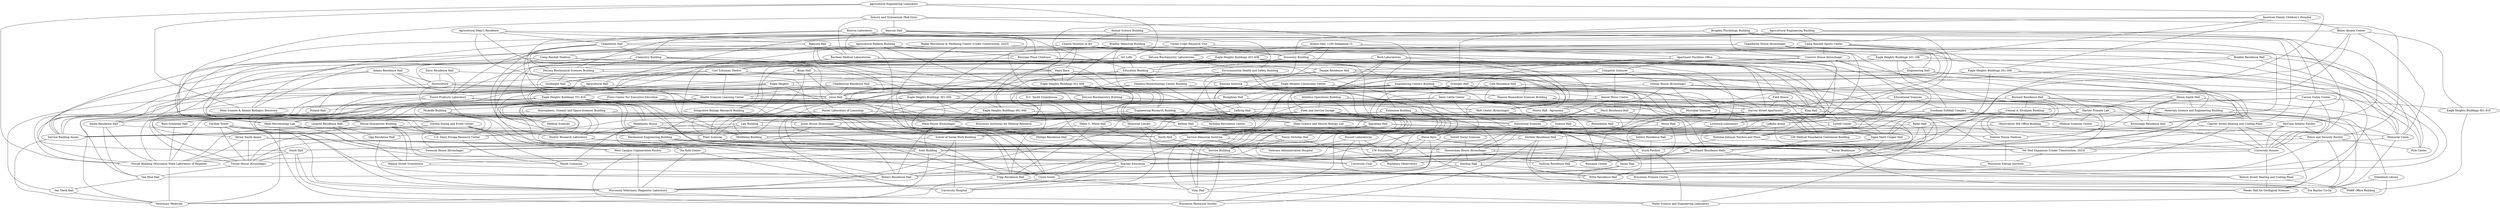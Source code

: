 graph {
	0 [label="Adams Residence Hall"]
	1 [label="Agricultural Bulletin Building"]
	2 [label="Agricultural Dean's Residence"]
	3 [label="Agricultural Engineering Building"]
	4 [label="Agricultural Engineering Laboratory"]
	5 [label="Agricultural Hall"]
	6 [label="Alumni Hall, 1100 Delaplaine Ct."]
	7 [label="American Family Children's Hospital"]
	8 [label="Animal Science Building"]
	9 [label="Apartment Facilities Office"]
	10 [label="Armory and Gymnasium (Red Gym)"]
	11 [label="Art Lofts"]
	12 [label="Athletics Operations Building"]
	13 [label="Atmospheric, Oceanic and Space Sciences Building"]
	14 [label="Babcock Hall"]
	15 [label="Bakke Recreation & Wellbeing Center (Under Construction, 2023)"]
	16 [label="Bardeen Medical Laboratories"]
	17 [label="Barnard Residence Hall"]
	18 [label="Bascom Hall"]
	19 [label="Below Alumni Center"]
	20 [label="Bernieas Place Childcare"]
	21 [label="Biotron Laboratory"]
	22 [label="Birge Hall"]
	23 [label="Bock Laboratories"]
	24 [label="Bradley Memorial Building"]
	25 [label="Bradley Residence Hall"]
	26 [label="Brogden Psychology Building"]
	27 [label="Camp Randall Sports Center"]
	28 [label="Camp Randall Stadium"]
	29 [label="Carillon Tower"]
	30 [label="Carl Schuman Shelter"]
	31 [label="Carson Gulley Center"]
	32 [label="Cereal Crops Research Unit"]
	33 [label="Chadbourne Residence Hall"]
	34 [label="Chamberlin Hall"]
	35 [label="Chamberlin House (Kronshage)"]
	36 [label="Charter Street Heating and Cooling Plant"]
	37 [label="Chazen Museum of Art"]
	38 [label="Chemistry Building"]
	39 [label="Cole Residence Hall"]
	40 [label="Computer Sciences"]
	41 [label="Conover House (Kronshage)"]
	42 [label="Conrad A. Elvehjem Building"]
	43 [label="Dairy Barn"]
	44 [label="Dairy Cattle Center"]
	45 [label="Davis Residence Hall"]
	46 [label="D.C. Smith Greenhouse"]
	47 [label="Dejope Residence Hall"]
	48 [label="DeLuca Biochemical Sciences Building"]
	49 [label="DeLuca Biochemistry Building"]
	50 [label="DeLuca Biochemistry Laboratories"]
	51 [label="Discovery Building"]
	52 [label="Eagle Heights"]
	53 [label="Eagle Heights Buildings 101-108"]
	54 [label="Eagle Heights Buildings 201-209"]
	55 [label="Eagle Heights Buildings 301-309"]
	56 [label="Eagle Heights Buildings 401-408"]
	57 [label="Eagle Heights Buildings 501-509"]
	58 [label="Eagle Heights Buildings 601-610"]
	59 [label="Eagle Heights Buildings 701-819"]
	60 [label="Eagle Heights Buildings 901-946"]
	61 [label="Eagle Heights Community Center"]
	62 [label="Educational Sciences"]
	63 [label="Education Building"]
	64 [label="Engineering Centers Building"]
	65 [label="Engineering Hall"]
	66 [label="Engineering Research Building"]
	67 [label="Environmental Health and Safety Building"]
	68 [label="Enzyme Institute"]
	69 [label="Extension Building"]
	70 [label="Field House"]
	71 [label="Fleet and Service Garage"]
	72 [label="Fluno Center For Executive Education"]
	73 [label="Forest Products Laboratory"]
	74 [label="Genetics-Biotechnology Center Building"]
	75 [label="Gilman House (Kronshage)"]
	76 [label="Goodman Softball Complex"]
	77 [label="Goodnight Hall"]
	78 [label="Gordon Dining and Event Center"]
	79 [label="Grainger Hall"]
	80 [label="Hamel Music Center"]
	81 [label="Hanson Biomedical Sciences Building"]
	82 [label="Harlow Primate Lab"]
	83 [label="Harvey Street Apartments"]
	84 [label="Hasler Laboratory of Limnology"]
	85 [label="Health Sciences Learning Center"]
	86 [label="Helen C. White Hall"]
	87 [label="Hiram Smith Annex"]
	88 [label="Hiram Smith Hall"]
	89 [label="Holt Center (Kronshage)"]
	90 [label="Horse Barn"]
	91 [label=Horticulture]
	92 [label="Humphrey Hall"]
	93 [label="Ingraham Hall"]
	94 [label="Integrative Biology Research Building"]
	95 [label="Jones House (Kronshage)"]
	96 [label="Jorns Hall"]
	97 [label="Kellner Hall"]
	98 [label="King Hall"]
	99 [label="Kronshage Residence Hall"]
	100 [label="LaBahn Arena"]
	101 [label="Lathrop Hall"]
	102 [label="Law Building"]
	103 [label="Leopold Residence Hall"]
	104 [label="Livestock Laboratory"]
	105 [label="Lowell Center"]
	106 [label="Mack House (Kronshage)"]
	107 [label="Materials Science and Engineering Building"]
	108 [label="McArdle Building"]
	109 [label="McClain Athletic Facility"]
	110 [label="Meat Microbiology Lab"]
	111 [label="Meat Science and Muscle Biology Lab"]
	112 [label="Meat Science & Animal Biologics Discovery"]
	113 [label="Mechanical Engineering Building"]
	114 [label="Medical Sciences"]
	115 [label="Medical Sciences Center"]
	116 [label="Meiklejohn House"]
	117 [label="Memorial Library"]
	118 [label="Memorial Union"]
	119 [label="Merit Residence Hall"]
	120 [label="Microbial Sciences"]
	121 [label="Middleton Building"]
	122 [label="Moore Hall - Agronomy"]
	123 [label="Mosse Humanities Building"]
	124 [label="Music Hall"]
	125 [label="Nancy Nicholas Hall"]
	126 [label="Nicholas-Johnson Pavilion and Plaza"]
	127 [label="Nicholas Recreation Center"]
	128 [label="Nielsen Tennis Stadium"]
	129 [label="Noland Hall"]
	130 [label="North Hall"]
	131 [label="Nutritional Sciences"]
	132 [label="Observatory Hill Office Building"]
	133 [label="Ogg Residence Hall"]
	134 [label="Phillips Residence Hall"]
	135 [label="Plant Sciences"]
	136 [label="Police and Security Facility"]
	137 [label="Porter Boathouse"]
	138 [label="Poultry Research Laboratory"]
	139 [label="Pyle Center"]
	140 [label="Radio Hall"]
	141 [label="Rennebohm Hall"]
	142 [label="Russell Laboratories"]
	143 [label="Rust-Schreiner Hall"]
	144 [label="School of Social Work Building"]
	145 [label="Science Hall"]
	146 [label="Sellery Residence Hall"]
	147 [label="Service Building"]
	148 [label="Service Building Annex"]
	149 [label="Service Memorial Institute"]
	150 [label="Sewell Social Sciences"]
	151 [label="Showerman House (Kronshage)"]
	152 [label="Signe Skott Cooper Hall"]
	153 [label="Slichter Residence Hall"]
	154 [label="Smith Residence Hall"]
	155 [label="Soils Building"]
	156 [label="Southeast Residence Halls"]
	157 [label="South Hall"]
	158 [label="Steenbock Library"]
	159 [label="Sterling Hall"]
	160 [label="Stock Pavilion"]
	161 [label="Stovall Building (Wisconsin State Laboratory of Hygiene)"]
	162 [label="Sullivan Residence Hall"]
	163 [label="Swenson House (Kronshage)"]
	164 [label="Taylor Hall"]
	165 [label="Teacher Education"]
	166 [label="The Kohl Center"]
	167 [label="Tripp Residence Hall"]
	168 [label="Turner House (Kronshage)"]
	169 [label="Union South"]
	170 [label="University Club"]
	171 [label="University Hospital"]
	172 [label="University Houses"]
	173 [label="U.S. Dairy Forage Research Center"]
	174 [label="UW Foundation"]
	175 [label="UW Medical Foundation Centennial Building"]
	176 [label="Van Hise Hall"]
	177 [label="Van Vleck Hall"]
	178 [label="Veterans Administration Hospital"]
	179 [label="Veterinary Medicine"]
	180 [label="Vet Med Expansion (Under Construction, 2023)"]
	181 [label="Vilas Hall"]
	182 [label="Waisman Center"]
	183 [label="Walnut Street Greenhouse"]
	184 [label="Walnut Street Heating and Cooling Plant"]
	185 [label="WARF Office Building"]
	186 [label="Washburn Observatory"]
	187 [label="Water Science and Engineering Laboratory"]
	188 [label="Waters Residence Hall"]
	189 [label="Weeks Hall for Geological Sciences"]
	190 [label="Wendt Commons"]
	191 [label="West Campus Cogeneration Facility"]
	192 [label="Wisconsin Energy Institute"]
	193 [label="Wisconsin Historical Society"]
	194 [label="Wisconsin Institutes for Medical Research"]
	195 [label="Wisconsin Primate Center"]
	196 [label="Wisconsin Veterinary Diagnostic Laboratory"]
	197 [label="Witte Residence Hall"]
	198 [label="Zoe Bayliss Co-Op"]
	0 -- 91 [weight=16]
	0 -- 121 [weight=9]
	0 -- 149 [weight=15]
	0 -- 154 [weight=13]
	0 -- 161 [weight=18]
	1 -- 20 [weight=21]
	1 -- 97 [weight=30]
	1 -- 128 [weight=22]
	1 -- 135 [weight=17]
	1 -- 173 [weight=9]
	2 -- 5 [weight=28]
	2 -- 14 [weight=12]
	2 -- 32 [weight=9]
	2 -- 34 [weight=16]
	2 -- 55 [weight=10]
	3 -- 5 [weight=15]
	3 -- 27 [weight=12]
	3 -- 107 [weight=5]
	3 -- 109 [weight=15]
	3 -- 112 [weight=28]
	4 -- 10 [weight=27]
	4 -- 11 [weight=30]
	4 -- 112 [weight=22]
	4 -- 159 [weight=17]
	4 -- 161 [weight=29]
	5 -- 72 [weight=8]
	5 -- 73 [weight=6]
	5 -- 96 [weight=9]
	5 -- 129 [weight=25]
	6 -- 9 [weight=7]
	6 -- 50 [weight=23]
	6 -- 51 [weight=26]
	6 -- 127 [weight=25]
	6 -- 139 [weight=14]
	7 -- 19 [weight=7]
	7 -- 53 [weight=10]
	7 -- 54 [weight=20]
	7 -- 57 [weight=6]
	7 -- 79 [weight=6]
	8 -- 24 [weight=9]
	8 -- 36 [weight=16]
	8 -- 37 [weight=11]
	8 -- 48 [weight=23]
	8 -- 104 [weight=11]
	9 -- 40 [weight=6]
	9 -- 124 [weight=23]
	9 -- 125 [weight=7]
	9 -- 126 [weight=21]
	9 -- 149 [weight=24]
	10 -- 16 [weight=29]
	10 -- 18 [weight=23]
	10 -- 69 [weight=10]
	10 -- 123 [weight=20]
	10 -- 136 [weight=30]
	11 -- 63 [weight=12]
	11 -- 83 [weight=23]
	11 -- 106 [weight=14]
	11 -- 112 [weight=19]
	11 -- 125 [weight=23]
	12 -- 71 [weight=14]
	12 -- 120 [weight=5]
	12 -- 147 [weight=5]
	12 -- 171 [weight=9]
	12 -- 175 [weight=6]
	13 -- 93 [weight=25]
	13 -- 105 [weight=13]
	13 -- 114 [weight=12]
	13 -- 138 [weight=5]
	13 -- 161 [weight=23]
	14 -- 16 [weight=29]
	14 -- 51 [weight=30]
	14 -- 60 [weight=21]
	14 -- 127 [weight=27]
	14 -- 138 [weight=7]
	15 -- 28 [weight=20]
	15 -- 118 [weight=16]
	15 -- 134 [weight=24]
	15 -- 172 [weight=11]
	15 -- 173 [weight=30]
	16 -- 30 [weight=16]
	16 -- 95 [weight=26]
	16 -- 111 [weight=11]
	16 -- 145 [weight=8]
	17 -- 36 [weight=25]
	17 -- 42 [weight=28]
	17 -- 119 [weight=5]
	17 -- 128 [weight=24]
	17 -- 158 [weight=13]
	18 -- 20 [weight=5]
	18 -- 34 [weight=24]
	18 -- 38 [weight=19]
	18 -- 63 [weight=7]
	18 -- 67 [weight=8]
	19 -- 34 [weight=5]
	19 -- 58 [weight=12]
	19 -- 82 [weight=26]
	19 -- 118 [weight=23]
	19 -- 152 [weight=23]
	20 -- 47 [weight=13]
	20 -- 70 [weight=13]
	20 -- 104 [weight=6]
	20 -- 157 [weight=23]
	20 -- 167 [weight=10]
	21 -- 34 [weight=17]
	21 -- 49 [weight=22]
	21 -- 52 [weight=30]
	21 -- 99 [weight=23]
	21 -- 134 [weight=18]
	22 -- 77 [weight=22]
	22 -- 96 [weight=24]
	22 -- 135 [weight=23]
	22 -- 137 [weight=30]
	22 -- 148 [weight=8]
	23 -- 30 [weight=19]
	23 -- 61 [weight=7]
	23 -- 71 [weight=27]
	23 -- 89 [weight=28]
	23 -- 126 [weight=30]
	24 -- 25 [weight=20]
	24 -- 50 [weight=24]
	24 -- 57 [weight=8]
	24 -- 66 [weight=18]
	24 -- 113 [weight=23]
	25 -- 48 [weight=6]
	25 -- 120 [weight=15]
	25 -- 195 [weight=18]
	25 -- 197 [weight=17]
	26 -- 27 [weight=25]
	26 -- 31 [weight=24]
	26 -- 41 [weight=11]
	26 -- 51 [weight=30]
	26 -- 78 [weight=15]
	27 -- 41 [weight=30]
	27 -- 54 [weight=27]
	27 -- 56 [weight=28]
	27 -- 83 [weight=7]
	27 -- 125 [weight=28]
	28 -- 43 [weight=28]
	28 -- 83 [weight=8]
	28 -- 110 [weight=11]
	28 -- 113 [weight=6]
	28 -- 148 [weight=12]
	29 -- 87 [weight=20]
	29 -- 165 [weight=18]
	29 -- 168 [weight=28]
	29 -- 193 [weight=17]
	29 -- 196 [weight=16]
	30 -- 49 [weight=13]
	30 -- 78 [weight=20]
	30 -- 81 [weight=15]
	30 -- 85 [weight=20]
	30 -- 91 [weight=17]
	31 -- 42 [weight=27]
	31 -- 58 [weight=15]
	31 -- 109 [weight=28]
	31 -- 172 [weight=27]
	31 -- 176 [weight=17]
	32 -- 41 [weight=10]
	32 -- 50 [weight=20]
	32 -- 51 [weight=22]
	32 -- 55 [weight=30]
	32 -- 56 [weight=13]
	33 -- 55 [weight=28]
	33 -- 59 [weight=21]
	33 -- 81 [weight=23]
	33 -- 85 [weight=24]
	33 -- 96 [weight=6]
	34 -- 38 [weight=17]
	34 -- 48 [weight=5]
	34 -- 59 [weight=22]
	34 -- 73 [weight=8]
	34 -- 98 [weight=19]
	35 -- 50 [weight=11]
	35 -- 65 [weight=19]
	35 -- 90 [weight=15]
	35 -- 94 [weight=19]
	35 -- 118 [weight=13]
	36 -- 126 [weight=12]
	36 -- 172 [weight=11]
	36 -- 188 [weight=24]
	36 -- 189 [weight=26]
	37 -- 43 [weight=16]
	37 -- 53 [weight=15]
	37 -- 60 [weight=9]
	37 -- 78 [weight=15]
	37 -- 89 [weight=28]
	38 -- 43 [weight=5]
	38 -- 48 [weight=13]
	38 -- 84 [weight=12]
	38 -- 91 [weight=13]
	38 -- 96 [weight=17]
	39 -- 55 [weight=10]
	39 -- 111 [weight=7]
	39 -- 120 [weight=22]
	39 -- 128 [weight=26]
	40 -- 75 [weight=15]
	40 -- 79 [weight=22]
	40 -- 80 [weight=21]
	40 -- 105 [weight=25]
	40 -- 106 [weight=28]
	41 -- 47 [weight=18]
	41 -- 62 [weight=8]
	41 -- 82 [weight=15]
	41 -- 94 [weight=19]
	41 -- 98 [weight=20]
	42 -- 100 [weight=21]
	42 -- 132 [weight=14]
	42 -- 141 [weight=23]
	42 -- 156 [weight=18]
	42 -- 169 [weight=26]
	43 -- 52 [weight=30]
	43 -- 57 [weight=30]
	43 -- 66 [weight=24]
	43 -- 68 [weight=6]
	43 -- 98 [weight=25]
	44 -- 106 [weight=21]
	44 -- 107 [weight=18]
	44 -- 129 [weight=28]
	44 -- 137 [weight=7]
	44 -- 145 [weight=10]
	45 -- 73 [weight=9]
	45 -- 91 [weight=21]
	45 -- 175 [weight=6]
	46 -- 66 [weight=22]
	46 -- 86 [weight=6]
	46 -- 155 [weight=27]
	47 -- 79 [weight=7]
	47 -- 86 [weight=5]
	47 -- 121 [weight=27]
	47 -- 160 [weight=25]
	48 -- 77 [weight=27]
	48 -- 85 [weight=28]
	48 -- 169 [weight=15]
	49 -- 83 [weight=8]
	49 -- 97 [weight=25]
	49 -- 103 [weight=17]
	49 -- 123 [weight=14]
	49 -- 124 [weight=15]
	50 -- 67 [weight=13]
	50 -- 122 [weight=13]
	50 -- 142 [weight=16]
	50 -- 154 [weight=17]
	50 -- 191 [weight=25]
	51 -- 60 [weight=7]
	51 -- 68 [weight=13]
	51 -- 116 [weight=13]
	51 -- 146 [weight=22]
	51 -- 180 [weight=10]
	52 -- 59 [weight=20]
	52 -- 87 [weight=9]
	52 -- 106 [weight=30]
	52 -- 131 [weight=26]
	52 -- 135 [weight=7]
	53 -- 63 [weight=28]
	53 -- 65 [weight=30]
	53 -- 76 [weight=12]
	53 -- 77 [weight=7]
	53 -- 139 [weight=22]
	54 -- 64 [weight=25]
	54 -- 86 [weight=29]
	54 -- 107 [weight=10]
	54 -- 118 [weight=25]
	54 -- 152 [weight=5]
	55 -- 89 [weight=12]
	55 -- 110 [weight=10]
	55 -- 117 [weight=17]
	55 -- 153 [weight=29]
	55 -- 155 [weight=17]
	56 -- 63 [weight=20]
	56 -- 73 [weight=14]
	56 -- 104 [weight=13]
	56 -- 121 [weight=8]
	56 -- 122 [weight=23]
	57 -- 117 [weight=5]
	57 -- 127 [weight=19]
	57 -- 134 [weight=13]
	58 -- 185 [weight=15]
	59 -- 112 [weight=13]
	59 -- 116 [weight=29]
	59 -- 121 [weight=5]
	59 -- 155 [weight=27]
	59 -- 196 [weight=14]
	60 -- 106 [weight=15]
	60 -- 131 [weight=23]
	60 -- 194 [weight=16]
	61 -- 83 [weight=13]
	61 -- 85 [weight=13]
	61 -- 92 [weight=30]
	61 -- 100 [weight=15]
	61 -- 148 [weight=14]
	62 -- 76 [weight=6]
	62 -- 99 [weight=25]
	62 -- 100 [weight=9]
	62 -- 105 [weight=25]
	62 -- 111 [weight=7]
	63 -- 74 [weight=30]
	63 -- 96 [weight=17]
	63 -- 166 [weight=25]
	63 -- 197 [weight=13]
	64 -- 85 [weight=5]
	64 -- 105 [weight=26]
	64 -- 141 [weight=5]
	64 -- 165 [weight=25]
	64 -- 167 [weight=12]
	65 -- 68 [weight=19]
	65 -- 99 [weight=27]
	65 -- 135 [weight=12]
	65 -- 184 [weight=27]
	66 -- 93 [weight=25]
	66 -- 127 [weight=9]
	66 -- 133 [weight=7]
	66 -- 181 [weight=24]
	66 -- 194 [weight=26]
	67 -- 74 [weight=7]
	67 -- 125 [weight=28]
	67 -- 130 [weight=5]
	67 -- 167 [weight=19]
	67 -- 174 [weight=27]
	68 -- 96 [weight=28]
	68 -- 101 [weight=9]
	68 -- 126 [weight=19]
	69 -- 90 [weight=7]
	69 -- 95 [weight=19]
	69 -- 126 [weight=27]
	69 -- 154 [weight=21]
	69 -- 181 [weight=19]
	70 -- 83 [weight=21]
	70 -- 98 [weight=25]
	70 -- 152 [weight=23]
	70 -- 168 [weight=27]
	71 -- 97 [weight=13]
	71 -- 147 [weight=30]
	71 -- 154 [weight=19]
	71 -- 159 [weight=26]
	71 -- 160 [weight=17]
	72 -- 110 [weight=8]
	72 -- 112 [weight=30]
	72 -- 159 [weight=23]
	72 -- 165 [weight=8]
	72 -- 169 [weight=15]
	73 -- 83 [weight=30]
	73 -- 106 [weight=23]
	73 -- 163 [weight=11]
	73 -- 188 [weight=8]
	73 -- 191 [weight=7]
	74 -- 81 [weight=25]
	74 -- 148 [weight=22]
	74 -- 149 [weight=29]
	74 -- 156 [weight=18]
	74 -- 171 [weight=26]
	75 -- 88 [weight=10]
	75 -- 120 [weight=7]
	75 -- 122 [weight=9]
	75 -- 152 [weight=28]
	75 -- 177 [weight=26]
	76 -- 95 [weight=7]
	76 -- 99 [weight=11]
	76 -- 118 [weight=15]
	76 -- 143 [weight=25]
	76 -- 175 [weight=15]
	77 -- 85 [weight=25]
	77 -- 161 [weight=6]
	78 -- 148 [weight=27]
	78 -- 151 [weight=15]
	78 -- 161 [weight=16]
	78 -- 174 [weight=6]
	78 -- 190 [weight=12]
	79 -- 80 [weight=26]
	79 -- 125 [weight=26]
	79 -- 130 [weight=11]
	79 -- 151 [weight=8]
	79 -- 173 [weight=12]
	80 -- 101 [weight=24]
	80 -- 119 [weight=29]
	80 -- 131 [weight=14]
	80 -- 138 [weight=18]
	80 -- 164 [weight=16]
	81 -- 98 [weight=19]
	81 -- 115 [weight=11]
	82 -- 115 [weight=29]
	82 -- 140 [weight=30]
	82 -- 161 [weight=26]
	82 -- 180 [weight=19]
	82 -- 198 [weight=20]
	83 -- 116 [weight=26]
	83 -- 165 [weight=21]
	83 -- 175 [weight=6]
	83 -- 180 [weight=18]
	83 -- 187 [weight=8]
	84 -- 104 [weight=8]
	84 -- 106 [weight=5]
	84 -- 110 [weight=11]
	84 -- 170 [weight=30]
	84 -- 179 [weight=9]
	85 -- 89 [weight=11]
	85 -- 97 [weight=18]
	85 -- 114 [weight=24]
	85 -- 138 [weight=21]
	85 -- 143 [weight=11]
	86 -- 144 [weight=30]
	86 -- 151 [weight=19]
	86 -- 167 [weight=10]
	87 -- 155 [weight=11]
	87 -- 161 [weight=20]
	87 -- 168 [weight=19]
	87 -- 180 [weight=24]
	88 -- 99 [weight=21]
	88 -- 107 [weight=10]
	88 -- 118 [weight=7]
	88 -- 135 [weight=26]
	88 -- 186 [weight=13]
	89 -- 116 [weight=17]
	89 -- 141 [weight=23]
	89 -- 182 [weight=21]
	90 -- 137 [weight=11]
	90 -- 156 [weight=27]
	90 -- 165 [weight=19]
	90 -- 174 [weight=16]
	90 -- 196 [weight=11]
	91 -- 96 [weight=21]
	91 -- 108 [weight=10]
	91 -- 110 [weight=18]
	91 -- 139 [weight=25]
	92 -- 101 [weight=22]
	92 -- 109 [weight=14]
	92 -- 148 [weight=20]
	93 -- 121 [weight=15]
	93 -- 128 [weight=29]
	93 -- 149 [weight=27]
	93 -- 160 [weight=11]
	93 -- 181 [weight=28]
	94 -- 103 [weight=20]
	94 -- 113 [weight=13]
	94 -- 169 [weight=14]
	95 -- 144 [weight=22]
	95 -- 163 [weight=11]
	95 -- 167 [weight=13]
	96 -- 108 [weight=5]
	96 -- 111 [weight=22]
	96 -- 122 [weight=23]
	96 -- 130 [weight=25]
	96 -- 166 [weight=7]
	97 -- 128 [weight=15]
	97 -- 135 [weight=11]
	97 -- 149 [weight=22]
	97 -- 150 [weight=18]
	97 -- 162 [weight=29]
	98 -- 102 [weight=15]
	98 -- 105 [weight=15]
	98 -- 126 [weight=10]
	98 -- 132 [weight=28]
	98 -- 143 [weight=24]
	100 -- 126 [weight=12]
	100 -- 146 [weight=17]
	100 -- 148 [weight=23]
	100 -- 192 [weight=24]
	101 -- 106 [weight=10]
	101 -- 111 [weight=23]
	101 -- 121 [weight=29]
	101 -- 127 [weight=21]
	101 -- 131 [weight=19]
	102 -- 113 [weight=24]
	102 -- 168 [weight=25]
	102 -- 189 [weight=23]
	103 -- 133 [weight=26]
	103 -- 148 [weight=5]
	103 -- 163 [weight=19]
	104 -- 126 [weight=12]
	104 -- 137 [weight=7]
	104 -- 151 [weight=21]
	105 -- 150 [weight=24]
	105 -- 152 [weight=24]
	105 -- 162 [weight=5]
	106 -- 134 [weight=16]
	106 -- 152 [weight=22]
	106 -- 155 [weight=28]
	106 -- 188 [weight=14]
	107 -- 132 [weight=19]
	107 -- 144 [weight=10]
	107 -- 172 [weight=27]
	107 -- 189 [weight=30]
	108 -- 114 [weight=17]
	108 -- 163 [weight=8]
	108 -- 173 [weight=7]
	109 -- 136 [weight=10]
	109 -- 144 [weight=16]
	109 -- 151 [weight=22]
	109 -- 172 [weight=22]
	110 -- 125 [weight=23]
	110 -- 179 [weight=19]
	110 -- 183 [weight=22]
	111 -- 142 [weight=30]
	111 -- 148 [weight=26]
	111 -- 165 [weight=19]
	111 -- 180 [weight=24]
	112 -- 123 [weight=29]
	113 -- 166 [weight=8]
	113 -- 172 [weight=28]
	113 -- 185 [weight=30]
	113 -- 188 [weight=26]
	115 -- 118 [weight=9]
	115 -- 155 [weight=24]
	116 -- 135 [weight=5]
	116 -- 138 [weight=29]
	116 -- 164 [weight=19]
	116 -- 166 [weight=6]
	116 -- 190 [weight=30]
	117 -- 130 [weight=10]
	117 -- 186 [weight=15]
	117 -- 188 [weight=7]
	118 -- 180 [weight=28]
	118 -- 198 [weight=12]
	119 -- 131 [weight=27]
	119 -- 134 [weight=14]
	119 -- 156 [weight=14]
	120 -- 140 [weight=13]
	120 -- 169 [weight=8]
	121 -- 147 [weight=12]
	121 -- 157 [weight=29]
	122 -- 141 [weight=24]
	122 -- 168 [weight=26]
	122 -- 182 [weight=7]
	123 -- 130 [weight=28]
	123 -- 168 [weight=15]
	123 -- 173 [weight=22]
	123 -- 183 [weight=23]
	123 -- 190 [weight=6]
	124 -- 130 [weight=9]
	124 -- 146 [weight=27]
	124 -- 162 [weight=11]
	125 -- 147 [weight=24]
	125 -- 182 [weight=25]
	125 -- 188 [weight=30]
	126 -- 170 [weight=10]
	126 -- 184 [weight=13]
	128 -- 192 [weight=16]
	129 -- 154 [weight=19]
	130 -- 147 [weight=10]
	131 -- 151 [weight=25]
	131 -- 161 [weight=7]
	131 -- 175 [weight=27]
	132 -- 136 [weight=21]
	132 -- 172 [weight=5]
	132 -- 173 [weight=24]
	133 -- 196 [weight=19]
	134 -- 178 [weight=12]
	135 -- 137 [weight=24]
	135 -- 157 [weight=6]
	135 -- 169 [weight=16]
	135 -- 191 [weight=11]
	136 -- 139 [weight=16]
	136 -- 180 [weight=15]
	136 -- 188 [weight=30]
	136 -- 198 [weight=24]
	137 -- 198 [weight=17]
	138 -- 167 [weight=10]
	138 -- 188 [weight=29]
	140 -- 153 [weight=10]
	140 -- 160 [weight=8]
	140 -- 172 [weight=29]
	140 -- 174 [weight=5]
	141 -- 146 [weight=21]
	142 -- 174 [weight=16]
	142 -- 178 [weight=6]
	142 -- 186 [weight=17]
	142 -- 197 [weight=26]
	143 -- 161 [weight=26]
	144 -- 163 [weight=8]
	144 -- 171 [weight=23]
	144 -- 196 [weight=23]
	145 -- 152 [weight=15]
	145 -- 170 [weight=13]
	146 -- 160 [weight=25]
	146 -- 170 [weight=9]
	147 -- 193 [weight=24]
	148 -- 179 [weight=7]
	149 -- 151 [weight=17]
	149 -- 170 [weight=16]
	149 -- 181 [weight=10]
	149 -- 191 [weight=24]
	150 -- 151 [weight=14]
	150 -- 188 [weight=30]
	151 -- 159 [weight=29]
	151 -- 162 [weight=6]
	151 -- 164 [weight=27]
	151 -- 171 [weight=17]
	151 -- 183 [weight=11]
	152 -- 156 [weight=15]
	152 -- 164 [weight=18]
	152 -- 168 [weight=20]
	153 -- 155 [weight=27]
	153 -- 189 [weight=13]
	153 -- 193 [weight=13]
	153 -- 197 [weight=6]
	154 -- 160 [weight=8]
	154 -- 161 [weight=19]
	154 -- 176 [weight=5]
	155 -- 162 [weight=25]
	155 -- 169 [weight=24]
	155 -- 179 [weight=14]
	155 -- 190 [weight=19]
	156 -- 170 [weight=8]
	156 -- 182 [weight=18]
	156 -- 184 [weight=25]
	157 -- 161 [weight=18]
	157 -- 168 [weight=8]
	157 -- 187 [weight=11]
	157 -- 196 [weight=15]
	158 -- 187 [weight=24]
	158 -- 198 [weight=10]
	159 -- 176 [weight=22]
	159 -- 193 [weight=11]
	159 -- 195 [weight=29]
	159 -- 197 [weight=18]
	160 -- 165 [weight=9]
	160 -- 187 [weight=18]
	160 -- 195 [weight=18]
	161 -- 179 [weight=25]
	162 -- 184 [weight=6]
	164 -- 167 [weight=27]
	164 -- 198 [weight=8]
	165 -- 169 [weight=11]
	165 -- 196 [weight=5]
	166 -- 171 [weight=19]
	166 -- 196 [weight=13]
	167 -- 179 [weight=5]
	167 -- 198 [weight=5]
	168 -- 176 [weight=28]
	169 -- 171 [weight=7]
	169 -- 181 [weight=8]
	172 -- 184 [weight=17]
	172 -- 186 [weight=11]
	173 -- 190 [weight=17]
	174 -- 186 [weight=19]
	175 -- 182 [weight=19]
	176 -- 177 [weight=18]
	177 -- 179 [weight=15]
	180 -- 192 [weight=11]
	181 -- 187 [weight=10]
	181 -- 193 [weight=17]
	183 -- 188 [weight=11]
	184 -- 185 [weight=22]
	184 -- 189 [weight=22]
	188 -- 196 [weight=10]
	191 -- 193 [weight=28]
	191 -- 196 [weight=30]
	192 -- 197 [weight=8]
}
